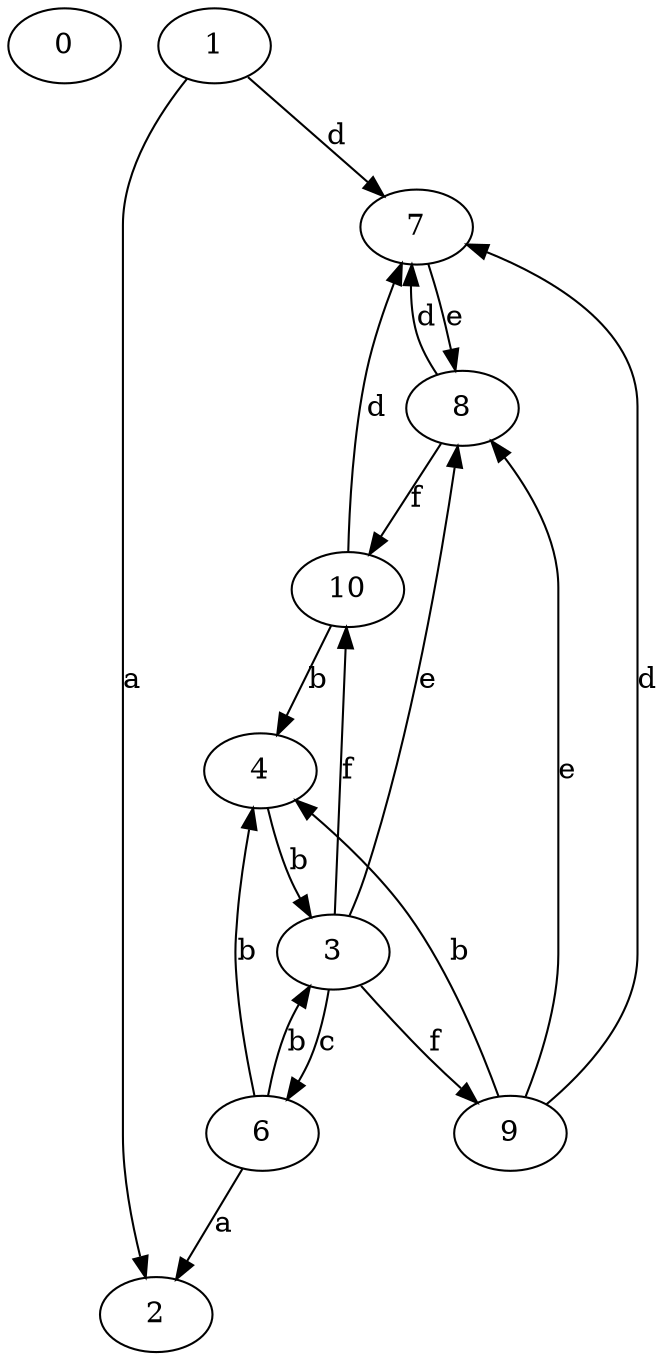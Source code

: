 strict digraph  {
0;
1;
2;
3;
4;
6;
7;
8;
9;
10;
1 -> 2  [label=a];
1 -> 7  [label=d];
3 -> 6  [label=c];
3 -> 8  [label=e];
3 -> 9  [label=f];
3 -> 10  [label=f];
4 -> 3  [label=b];
6 -> 2  [label=a];
6 -> 3  [label=b];
6 -> 4  [label=b];
7 -> 8  [label=e];
8 -> 7  [label=d];
8 -> 10  [label=f];
9 -> 4  [label=b];
9 -> 7  [label=d];
9 -> 8  [label=e];
10 -> 4  [label=b];
10 -> 7  [label=d];
}
